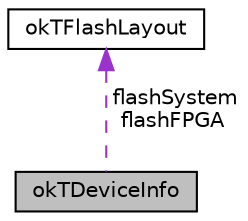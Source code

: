 digraph "okTDeviceInfo"
{
  edge [fontname="Helvetica",fontsize="10",labelfontname="Helvetica",labelfontsize="10"];
  node [fontname="Helvetica",fontsize="10",shape=record];
  Node1 [label="okTDeviceInfo",height=0.2,width=0.4,color="black", fillcolor="grey75", style="filled", fontcolor="black"];
  Node2 -> Node1 [dir="back",color="darkorchid3",fontsize="10",style="dashed",label=" flashSystem\nflashFPGA" ];
  Node2 [label="okTFlashLayout",height=0.2,width=0.4,color="black", fillcolor="white", style="filled",URL="$structokTFlashLayout.html"];
}
